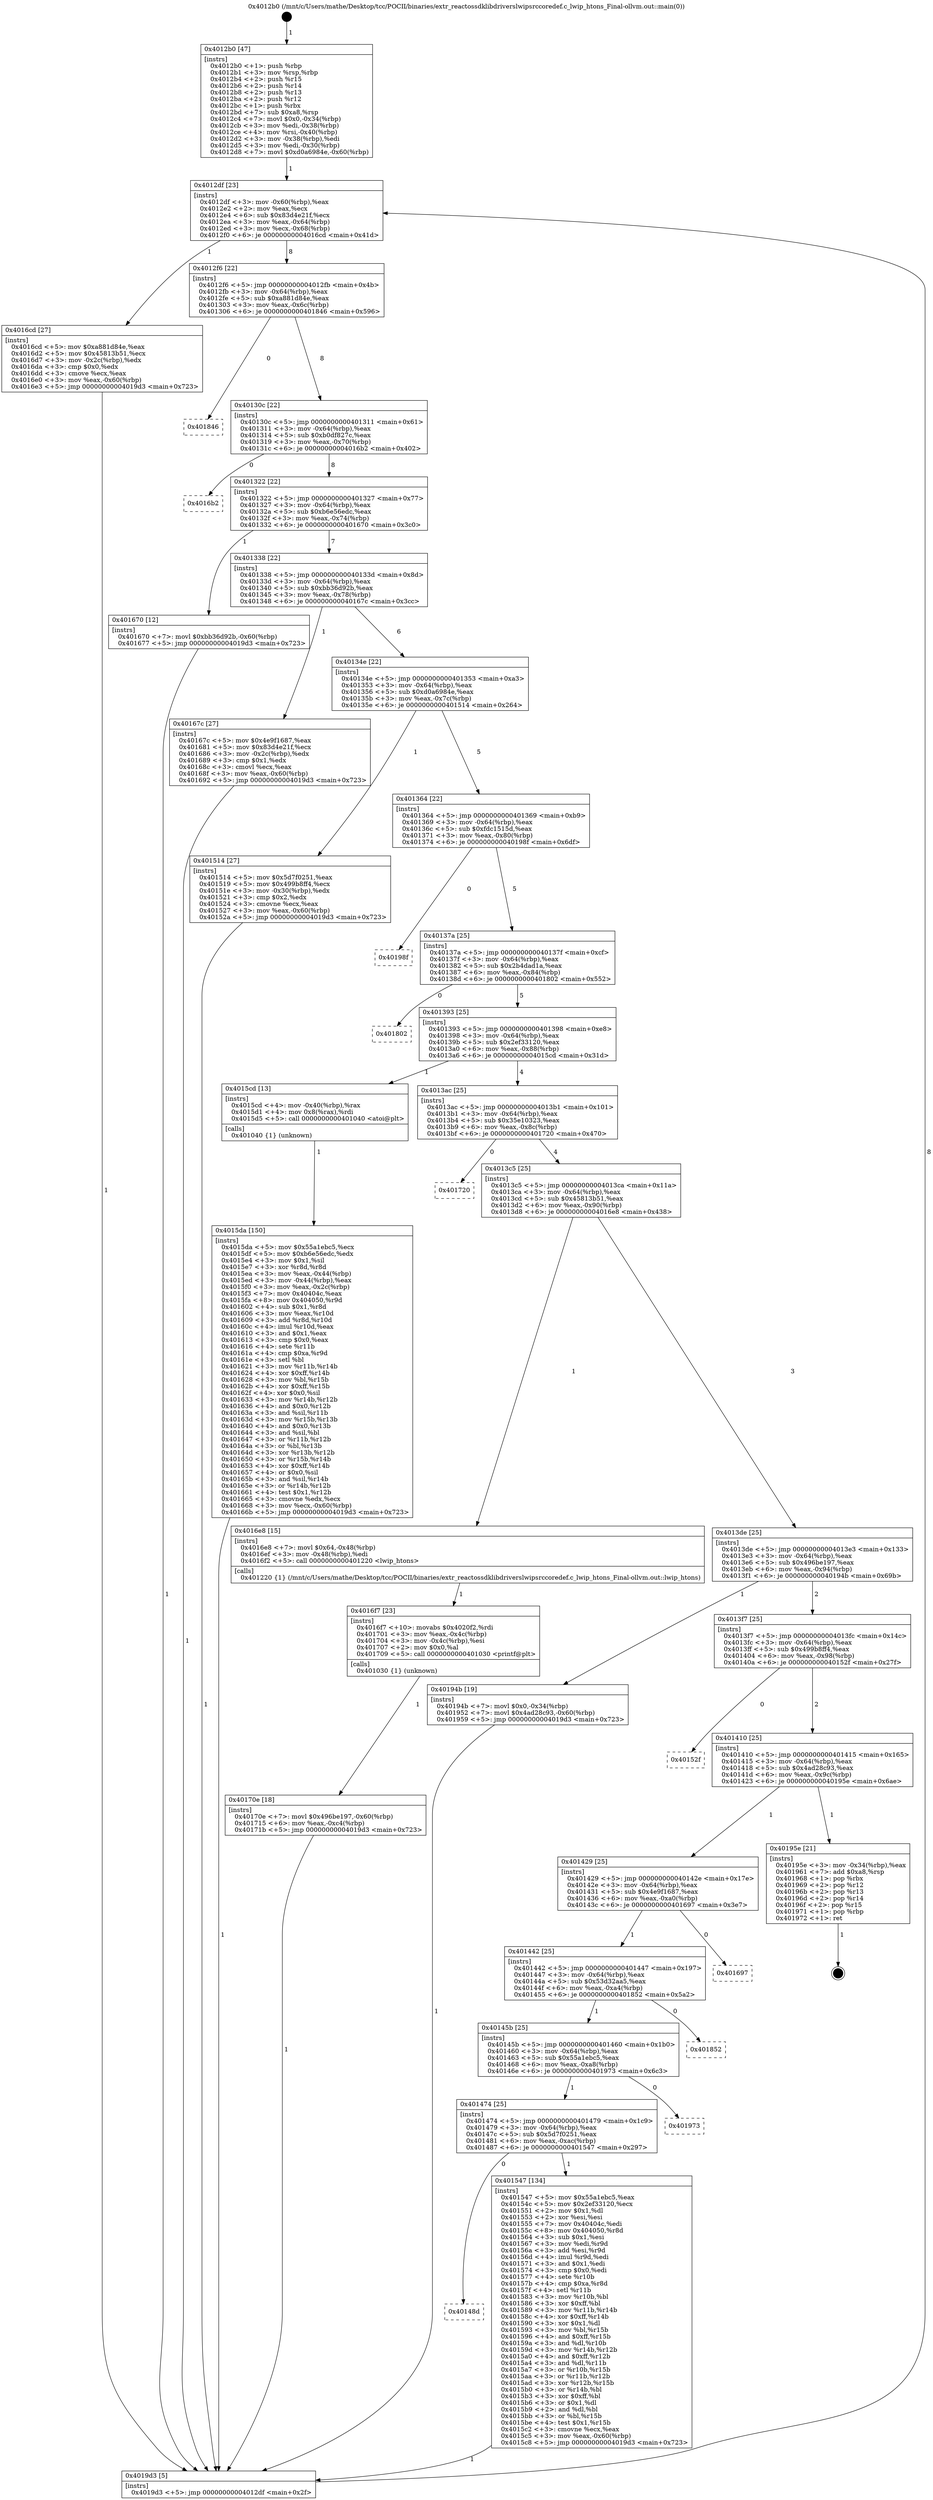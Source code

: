 digraph "0x4012b0" {
  label = "0x4012b0 (/mnt/c/Users/mathe/Desktop/tcc/POCII/binaries/extr_reactossdklibdriverslwipsrccoredef.c_lwip_htons_Final-ollvm.out::main(0))"
  labelloc = "t"
  node[shape=record]

  Entry [label="",width=0.3,height=0.3,shape=circle,fillcolor=black,style=filled]
  "0x4012df" [label="{
     0x4012df [23]\l
     | [instrs]\l
     &nbsp;&nbsp;0x4012df \<+3\>: mov -0x60(%rbp),%eax\l
     &nbsp;&nbsp;0x4012e2 \<+2\>: mov %eax,%ecx\l
     &nbsp;&nbsp;0x4012e4 \<+6\>: sub $0x83d4e21f,%ecx\l
     &nbsp;&nbsp;0x4012ea \<+3\>: mov %eax,-0x64(%rbp)\l
     &nbsp;&nbsp;0x4012ed \<+3\>: mov %ecx,-0x68(%rbp)\l
     &nbsp;&nbsp;0x4012f0 \<+6\>: je 00000000004016cd \<main+0x41d\>\l
  }"]
  "0x4016cd" [label="{
     0x4016cd [27]\l
     | [instrs]\l
     &nbsp;&nbsp;0x4016cd \<+5\>: mov $0xa881d84e,%eax\l
     &nbsp;&nbsp;0x4016d2 \<+5\>: mov $0x45813b51,%ecx\l
     &nbsp;&nbsp;0x4016d7 \<+3\>: mov -0x2c(%rbp),%edx\l
     &nbsp;&nbsp;0x4016da \<+3\>: cmp $0x0,%edx\l
     &nbsp;&nbsp;0x4016dd \<+3\>: cmove %ecx,%eax\l
     &nbsp;&nbsp;0x4016e0 \<+3\>: mov %eax,-0x60(%rbp)\l
     &nbsp;&nbsp;0x4016e3 \<+5\>: jmp 00000000004019d3 \<main+0x723\>\l
  }"]
  "0x4012f6" [label="{
     0x4012f6 [22]\l
     | [instrs]\l
     &nbsp;&nbsp;0x4012f6 \<+5\>: jmp 00000000004012fb \<main+0x4b\>\l
     &nbsp;&nbsp;0x4012fb \<+3\>: mov -0x64(%rbp),%eax\l
     &nbsp;&nbsp;0x4012fe \<+5\>: sub $0xa881d84e,%eax\l
     &nbsp;&nbsp;0x401303 \<+3\>: mov %eax,-0x6c(%rbp)\l
     &nbsp;&nbsp;0x401306 \<+6\>: je 0000000000401846 \<main+0x596\>\l
  }"]
  Exit [label="",width=0.3,height=0.3,shape=circle,fillcolor=black,style=filled,peripheries=2]
  "0x401846" [label="{
     0x401846\l
  }", style=dashed]
  "0x40130c" [label="{
     0x40130c [22]\l
     | [instrs]\l
     &nbsp;&nbsp;0x40130c \<+5\>: jmp 0000000000401311 \<main+0x61\>\l
     &nbsp;&nbsp;0x401311 \<+3\>: mov -0x64(%rbp),%eax\l
     &nbsp;&nbsp;0x401314 \<+5\>: sub $0xb0df827c,%eax\l
     &nbsp;&nbsp;0x401319 \<+3\>: mov %eax,-0x70(%rbp)\l
     &nbsp;&nbsp;0x40131c \<+6\>: je 00000000004016b2 \<main+0x402\>\l
  }"]
  "0x40170e" [label="{
     0x40170e [18]\l
     | [instrs]\l
     &nbsp;&nbsp;0x40170e \<+7\>: movl $0x496be197,-0x60(%rbp)\l
     &nbsp;&nbsp;0x401715 \<+6\>: mov %eax,-0xc4(%rbp)\l
     &nbsp;&nbsp;0x40171b \<+5\>: jmp 00000000004019d3 \<main+0x723\>\l
  }"]
  "0x4016b2" [label="{
     0x4016b2\l
  }", style=dashed]
  "0x401322" [label="{
     0x401322 [22]\l
     | [instrs]\l
     &nbsp;&nbsp;0x401322 \<+5\>: jmp 0000000000401327 \<main+0x77\>\l
     &nbsp;&nbsp;0x401327 \<+3\>: mov -0x64(%rbp),%eax\l
     &nbsp;&nbsp;0x40132a \<+5\>: sub $0xb6e56edc,%eax\l
     &nbsp;&nbsp;0x40132f \<+3\>: mov %eax,-0x74(%rbp)\l
     &nbsp;&nbsp;0x401332 \<+6\>: je 0000000000401670 \<main+0x3c0\>\l
  }"]
  "0x4016f7" [label="{
     0x4016f7 [23]\l
     | [instrs]\l
     &nbsp;&nbsp;0x4016f7 \<+10\>: movabs $0x4020f2,%rdi\l
     &nbsp;&nbsp;0x401701 \<+3\>: mov %eax,-0x4c(%rbp)\l
     &nbsp;&nbsp;0x401704 \<+3\>: mov -0x4c(%rbp),%esi\l
     &nbsp;&nbsp;0x401707 \<+2\>: mov $0x0,%al\l
     &nbsp;&nbsp;0x401709 \<+5\>: call 0000000000401030 \<printf@plt\>\l
     | [calls]\l
     &nbsp;&nbsp;0x401030 \{1\} (unknown)\l
  }"]
  "0x401670" [label="{
     0x401670 [12]\l
     | [instrs]\l
     &nbsp;&nbsp;0x401670 \<+7\>: movl $0xbb36d92b,-0x60(%rbp)\l
     &nbsp;&nbsp;0x401677 \<+5\>: jmp 00000000004019d3 \<main+0x723\>\l
  }"]
  "0x401338" [label="{
     0x401338 [22]\l
     | [instrs]\l
     &nbsp;&nbsp;0x401338 \<+5\>: jmp 000000000040133d \<main+0x8d\>\l
     &nbsp;&nbsp;0x40133d \<+3\>: mov -0x64(%rbp),%eax\l
     &nbsp;&nbsp;0x401340 \<+5\>: sub $0xbb36d92b,%eax\l
     &nbsp;&nbsp;0x401345 \<+3\>: mov %eax,-0x78(%rbp)\l
     &nbsp;&nbsp;0x401348 \<+6\>: je 000000000040167c \<main+0x3cc\>\l
  }"]
  "0x4015da" [label="{
     0x4015da [150]\l
     | [instrs]\l
     &nbsp;&nbsp;0x4015da \<+5\>: mov $0x55a1ebc5,%ecx\l
     &nbsp;&nbsp;0x4015df \<+5\>: mov $0xb6e56edc,%edx\l
     &nbsp;&nbsp;0x4015e4 \<+3\>: mov $0x1,%sil\l
     &nbsp;&nbsp;0x4015e7 \<+3\>: xor %r8d,%r8d\l
     &nbsp;&nbsp;0x4015ea \<+3\>: mov %eax,-0x44(%rbp)\l
     &nbsp;&nbsp;0x4015ed \<+3\>: mov -0x44(%rbp),%eax\l
     &nbsp;&nbsp;0x4015f0 \<+3\>: mov %eax,-0x2c(%rbp)\l
     &nbsp;&nbsp;0x4015f3 \<+7\>: mov 0x40404c,%eax\l
     &nbsp;&nbsp;0x4015fa \<+8\>: mov 0x404050,%r9d\l
     &nbsp;&nbsp;0x401602 \<+4\>: sub $0x1,%r8d\l
     &nbsp;&nbsp;0x401606 \<+3\>: mov %eax,%r10d\l
     &nbsp;&nbsp;0x401609 \<+3\>: add %r8d,%r10d\l
     &nbsp;&nbsp;0x40160c \<+4\>: imul %r10d,%eax\l
     &nbsp;&nbsp;0x401610 \<+3\>: and $0x1,%eax\l
     &nbsp;&nbsp;0x401613 \<+3\>: cmp $0x0,%eax\l
     &nbsp;&nbsp;0x401616 \<+4\>: sete %r11b\l
     &nbsp;&nbsp;0x40161a \<+4\>: cmp $0xa,%r9d\l
     &nbsp;&nbsp;0x40161e \<+3\>: setl %bl\l
     &nbsp;&nbsp;0x401621 \<+3\>: mov %r11b,%r14b\l
     &nbsp;&nbsp;0x401624 \<+4\>: xor $0xff,%r14b\l
     &nbsp;&nbsp;0x401628 \<+3\>: mov %bl,%r15b\l
     &nbsp;&nbsp;0x40162b \<+4\>: xor $0xff,%r15b\l
     &nbsp;&nbsp;0x40162f \<+4\>: xor $0x0,%sil\l
     &nbsp;&nbsp;0x401633 \<+3\>: mov %r14b,%r12b\l
     &nbsp;&nbsp;0x401636 \<+4\>: and $0x0,%r12b\l
     &nbsp;&nbsp;0x40163a \<+3\>: and %sil,%r11b\l
     &nbsp;&nbsp;0x40163d \<+3\>: mov %r15b,%r13b\l
     &nbsp;&nbsp;0x401640 \<+4\>: and $0x0,%r13b\l
     &nbsp;&nbsp;0x401644 \<+3\>: and %sil,%bl\l
     &nbsp;&nbsp;0x401647 \<+3\>: or %r11b,%r12b\l
     &nbsp;&nbsp;0x40164a \<+3\>: or %bl,%r13b\l
     &nbsp;&nbsp;0x40164d \<+3\>: xor %r13b,%r12b\l
     &nbsp;&nbsp;0x401650 \<+3\>: or %r15b,%r14b\l
     &nbsp;&nbsp;0x401653 \<+4\>: xor $0xff,%r14b\l
     &nbsp;&nbsp;0x401657 \<+4\>: or $0x0,%sil\l
     &nbsp;&nbsp;0x40165b \<+3\>: and %sil,%r14b\l
     &nbsp;&nbsp;0x40165e \<+3\>: or %r14b,%r12b\l
     &nbsp;&nbsp;0x401661 \<+4\>: test $0x1,%r12b\l
     &nbsp;&nbsp;0x401665 \<+3\>: cmovne %edx,%ecx\l
     &nbsp;&nbsp;0x401668 \<+3\>: mov %ecx,-0x60(%rbp)\l
     &nbsp;&nbsp;0x40166b \<+5\>: jmp 00000000004019d3 \<main+0x723\>\l
  }"]
  "0x40167c" [label="{
     0x40167c [27]\l
     | [instrs]\l
     &nbsp;&nbsp;0x40167c \<+5\>: mov $0x4e9f1687,%eax\l
     &nbsp;&nbsp;0x401681 \<+5\>: mov $0x83d4e21f,%ecx\l
     &nbsp;&nbsp;0x401686 \<+3\>: mov -0x2c(%rbp),%edx\l
     &nbsp;&nbsp;0x401689 \<+3\>: cmp $0x1,%edx\l
     &nbsp;&nbsp;0x40168c \<+3\>: cmovl %ecx,%eax\l
     &nbsp;&nbsp;0x40168f \<+3\>: mov %eax,-0x60(%rbp)\l
     &nbsp;&nbsp;0x401692 \<+5\>: jmp 00000000004019d3 \<main+0x723\>\l
  }"]
  "0x40134e" [label="{
     0x40134e [22]\l
     | [instrs]\l
     &nbsp;&nbsp;0x40134e \<+5\>: jmp 0000000000401353 \<main+0xa3\>\l
     &nbsp;&nbsp;0x401353 \<+3\>: mov -0x64(%rbp),%eax\l
     &nbsp;&nbsp;0x401356 \<+5\>: sub $0xd0a6984e,%eax\l
     &nbsp;&nbsp;0x40135b \<+3\>: mov %eax,-0x7c(%rbp)\l
     &nbsp;&nbsp;0x40135e \<+6\>: je 0000000000401514 \<main+0x264\>\l
  }"]
  "0x40148d" [label="{
     0x40148d\l
  }", style=dashed]
  "0x401514" [label="{
     0x401514 [27]\l
     | [instrs]\l
     &nbsp;&nbsp;0x401514 \<+5\>: mov $0x5d7f0251,%eax\l
     &nbsp;&nbsp;0x401519 \<+5\>: mov $0x499b8ff4,%ecx\l
     &nbsp;&nbsp;0x40151e \<+3\>: mov -0x30(%rbp),%edx\l
     &nbsp;&nbsp;0x401521 \<+3\>: cmp $0x2,%edx\l
     &nbsp;&nbsp;0x401524 \<+3\>: cmovne %ecx,%eax\l
     &nbsp;&nbsp;0x401527 \<+3\>: mov %eax,-0x60(%rbp)\l
     &nbsp;&nbsp;0x40152a \<+5\>: jmp 00000000004019d3 \<main+0x723\>\l
  }"]
  "0x401364" [label="{
     0x401364 [22]\l
     | [instrs]\l
     &nbsp;&nbsp;0x401364 \<+5\>: jmp 0000000000401369 \<main+0xb9\>\l
     &nbsp;&nbsp;0x401369 \<+3\>: mov -0x64(%rbp),%eax\l
     &nbsp;&nbsp;0x40136c \<+5\>: sub $0xfdc1515d,%eax\l
     &nbsp;&nbsp;0x401371 \<+3\>: mov %eax,-0x80(%rbp)\l
     &nbsp;&nbsp;0x401374 \<+6\>: je 000000000040198f \<main+0x6df\>\l
  }"]
  "0x4019d3" [label="{
     0x4019d3 [5]\l
     | [instrs]\l
     &nbsp;&nbsp;0x4019d3 \<+5\>: jmp 00000000004012df \<main+0x2f\>\l
  }"]
  "0x4012b0" [label="{
     0x4012b0 [47]\l
     | [instrs]\l
     &nbsp;&nbsp;0x4012b0 \<+1\>: push %rbp\l
     &nbsp;&nbsp;0x4012b1 \<+3\>: mov %rsp,%rbp\l
     &nbsp;&nbsp;0x4012b4 \<+2\>: push %r15\l
     &nbsp;&nbsp;0x4012b6 \<+2\>: push %r14\l
     &nbsp;&nbsp;0x4012b8 \<+2\>: push %r13\l
     &nbsp;&nbsp;0x4012ba \<+2\>: push %r12\l
     &nbsp;&nbsp;0x4012bc \<+1\>: push %rbx\l
     &nbsp;&nbsp;0x4012bd \<+7\>: sub $0xa8,%rsp\l
     &nbsp;&nbsp;0x4012c4 \<+7\>: movl $0x0,-0x34(%rbp)\l
     &nbsp;&nbsp;0x4012cb \<+3\>: mov %edi,-0x38(%rbp)\l
     &nbsp;&nbsp;0x4012ce \<+4\>: mov %rsi,-0x40(%rbp)\l
     &nbsp;&nbsp;0x4012d2 \<+3\>: mov -0x38(%rbp),%edi\l
     &nbsp;&nbsp;0x4012d5 \<+3\>: mov %edi,-0x30(%rbp)\l
     &nbsp;&nbsp;0x4012d8 \<+7\>: movl $0xd0a6984e,-0x60(%rbp)\l
  }"]
  "0x401547" [label="{
     0x401547 [134]\l
     | [instrs]\l
     &nbsp;&nbsp;0x401547 \<+5\>: mov $0x55a1ebc5,%eax\l
     &nbsp;&nbsp;0x40154c \<+5\>: mov $0x2ef33120,%ecx\l
     &nbsp;&nbsp;0x401551 \<+2\>: mov $0x1,%dl\l
     &nbsp;&nbsp;0x401553 \<+2\>: xor %esi,%esi\l
     &nbsp;&nbsp;0x401555 \<+7\>: mov 0x40404c,%edi\l
     &nbsp;&nbsp;0x40155c \<+8\>: mov 0x404050,%r8d\l
     &nbsp;&nbsp;0x401564 \<+3\>: sub $0x1,%esi\l
     &nbsp;&nbsp;0x401567 \<+3\>: mov %edi,%r9d\l
     &nbsp;&nbsp;0x40156a \<+3\>: add %esi,%r9d\l
     &nbsp;&nbsp;0x40156d \<+4\>: imul %r9d,%edi\l
     &nbsp;&nbsp;0x401571 \<+3\>: and $0x1,%edi\l
     &nbsp;&nbsp;0x401574 \<+3\>: cmp $0x0,%edi\l
     &nbsp;&nbsp;0x401577 \<+4\>: sete %r10b\l
     &nbsp;&nbsp;0x40157b \<+4\>: cmp $0xa,%r8d\l
     &nbsp;&nbsp;0x40157f \<+4\>: setl %r11b\l
     &nbsp;&nbsp;0x401583 \<+3\>: mov %r10b,%bl\l
     &nbsp;&nbsp;0x401586 \<+3\>: xor $0xff,%bl\l
     &nbsp;&nbsp;0x401589 \<+3\>: mov %r11b,%r14b\l
     &nbsp;&nbsp;0x40158c \<+4\>: xor $0xff,%r14b\l
     &nbsp;&nbsp;0x401590 \<+3\>: xor $0x1,%dl\l
     &nbsp;&nbsp;0x401593 \<+3\>: mov %bl,%r15b\l
     &nbsp;&nbsp;0x401596 \<+4\>: and $0xff,%r15b\l
     &nbsp;&nbsp;0x40159a \<+3\>: and %dl,%r10b\l
     &nbsp;&nbsp;0x40159d \<+3\>: mov %r14b,%r12b\l
     &nbsp;&nbsp;0x4015a0 \<+4\>: and $0xff,%r12b\l
     &nbsp;&nbsp;0x4015a4 \<+3\>: and %dl,%r11b\l
     &nbsp;&nbsp;0x4015a7 \<+3\>: or %r10b,%r15b\l
     &nbsp;&nbsp;0x4015aa \<+3\>: or %r11b,%r12b\l
     &nbsp;&nbsp;0x4015ad \<+3\>: xor %r12b,%r15b\l
     &nbsp;&nbsp;0x4015b0 \<+3\>: or %r14b,%bl\l
     &nbsp;&nbsp;0x4015b3 \<+3\>: xor $0xff,%bl\l
     &nbsp;&nbsp;0x4015b6 \<+3\>: or $0x1,%dl\l
     &nbsp;&nbsp;0x4015b9 \<+2\>: and %dl,%bl\l
     &nbsp;&nbsp;0x4015bb \<+3\>: or %bl,%r15b\l
     &nbsp;&nbsp;0x4015be \<+4\>: test $0x1,%r15b\l
     &nbsp;&nbsp;0x4015c2 \<+3\>: cmovne %ecx,%eax\l
     &nbsp;&nbsp;0x4015c5 \<+3\>: mov %eax,-0x60(%rbp)\l
     &nbsp;&nbsp;0x4015c8 \<+5\>: jmp 00000000004019d3 \<main+0x723\>\l
  }"]
  "0x40198f" [label="{
     0x40198f\l
  }", style=dashed]
  "0x40137a" [label="{
     0x40137a [25]\l
     | [instrs]\l
     &nbsp;&nbsp;0x40137a \<+5\>: jmp 000000000040137f \<main+0xcf\>\l
     &nbsp;&nbsp;0x40137f \<+3\>: mov -0x64(%rbp),%eax\l
     &nbsp;&nbsp;0x401382 \<+5\>: sub $0x2b4dad1a,%eax\l
     &nbsp;&nbsp;0x401387 \<+6\>: mov %eax,-0x84(%rbp)\l
     &nbsp;&nbsp;0x40138d \<+6\>: je 0000000000401802 \<main+0x552\>\l
  }"]
  "0x401474" [label="{
     0x401474 [25]\l
     | [instrs]\l
     &nbsp;&nbsp;0x401474 \<+5\>: jmp 0000000000401479 \<main+0x1c9\>\l
     &nbsp;&nbsp;0x401479 \<+3\>: mov -0x64(%rbp),%eax\l
     &nbsp;&nbsp;0x40147c \<+5\>: sub $0x5d7f0251,%eax\l
     &nbsp;&nbsp;0x401481 \<+6\>: mov %eax,-0xac(%rbp)\l
     &nbsp;&nbsp;0x401487 \<+6\>: je 0000000000401547 \<main+0x297\>\l
  }"]
  "0x401802" [label="{
     0x401802\l
  }", style=dashed]
  "0x401393" [label="{
     0x401393 [25]\l
     | [instrs]\l
     &nbsp;&nbsp;0x401393 \<+5\>: jmp 0000000000401398 \<main+0xe8\>\l
     &nbsp;&nbsp;0x401398 \<+3\>: mov -0x64(%rbp),%eax\l
     &nbsp;&nbsp;0x40139b \<+5\>: sub $0x2ef33120,%eax\l
     &nbsp;&nbsp;0x4013a0 \<+6\>: mov %eax,-0x88(%rbp)\l
     &nbsp;&nbsp;0x4013a6 \<+6\>: je 00000000004015cd \<main+0x31d\>\l
  }"]
  "0x401973" [label="{
     0x401973\l
  }", style=dashed]
  "0x4015cd" [label="{
     0x4015cd [13]\l
     | [instrs]\l
     &nbsp;&nbsp;0x4015cd \<+4\>: mov -0x40(%rbp),%rax\l
     &nbsp;&nbsp;0x4015d1 \<+4\>: mov 0x8(%rax),%rdi\l
     &nbsp;&nbsp;0x4015d5 \<+5\>: call 0000000000401040 \<atoi@plt\>\l
     | [calls]\l
     &nbsp;&nbsp;0x401040 \{1\} (unknown)\l
  }"]
  "0x4013ac" [label="{
     0x4013ac [25]\l
     | [instrs]\l
     &nbsp;&nbsp;0x4013ac \<+5\>: jmp 00000000004013b1 \<main+0x101\>\l
     &nbsp;&nbsp;0x4013b1 \<+3\>: mov -0x64(%rbp),%eax\l
     &nbsp;&nbsp;0x4013b4 \<+5\>: sub $0x35e10323,%eax\l
     &nbsp;&nbsp;0x4013b9 \<+6\>: mov %eax,-0x8c(%rbp)\l
     &nbsp;&nbsp;0x4013bf \<+6\>: je 0000000000401720 \<main+0x470\>\l
  }"]
  "0x40145b" [label="{
     0x40145b [25]\l
     | [instrs]\l
     &nbsp;&nbsp;0x40145b \<+5\>: jmp 0000000000401460 \<main+0x1b0\>\l
     &nbsp;&nbsp;0x401460 \<+3\>: mov -0x64(%rbp),%eax\l
     &nbsp;&nbsp;0x401463 \<+5\>: sub $0x55a1ebc5,%eax\l
     &nbsp;&nbsp;0x401468 \<+6\>: mov %eax,-0xa8(%rbp)\l
     &nbsp;&nbsp;0x40146e \<+6\>: je 0000000000401973 \<main+0x6c3\>\l
  }"]
  "0x401720" [label="{
     0x401720\l
  }", style=dashed]
  "0x4013c5" [label="{
     0x4013c5 [25]\l
     | [instrs]\l
     &nbsp;&nbsp;0x4013c5 \<+5\>: jmp 00000000004013ca \<main+0x11a\>\l
     &nbsp;&nbsp;0x4013ca \<+3\>: mov -0x64(%rbp),%eax\l
     &nbsp;&nbsp;0x4013cd \<+5\>: sub $0x45813b51,%eax\l
     &nbsp;&nbsp;0x4013d2 \<+6\>: mov %eax,-0x90(%rbp)\l
     &nbsp;&nbsp;0x4013d8 \<+6\>: je 00000000004016e8 \<main+0x438\>\l
  }"]
  "0x401852" [label="{
     0x401852\l
  }", style=dashed]
  "0x4016e8" [label="{
     0x4016e8 [15]\l
     | [instrs]\l
     &nbsp;&nbsp;0x4016e8 \<+7\>: movl $0x64,-0x48(%rbp)\l
     &nbsp;&nbsp;0x4016ef \<+3\>: mov -0x48(%rbp),%edi\l
     &nbsp;&nbsp;0x4016f2 \<+5\>: call 0000000000401220 \<lwip_htons\>\l
     | [calls]\l
     &nbsp;&nbsp;0x401220 \{1\} (/mnt/c/Users/mathe/Desktop/tcc/POCII/binaries/extr_reactossdklibdriverslwipsrccoredef.c_lwip_htons_Final-ollvm.out::lwip_htons)\l
  }"]
  "0x4013de" [label="{
     0x4013de [25]\l
     | [instrs]\l
     &nbsp;&nbsp;0x4013de \<+5\>: jmp 00000000004013e3 \<main+0x133\>\l
     &nbsp;&nbsp;0x4013e3 \<+3\>: mov -0x64(%rbp),%eax\l
     &nbsp;&nbsp;0x4013e6 \<+5\>: sub $0x496be197,%eax\l
     &nbsp;&nbsp;0x4013eb \<+6\>: mov %eax,-0x94(%rbp)\l
     &nbsp;&nbsp;0x4013f1 \<+6\>: je 000000000040194b \<main+0x69b\>\l
  }"]
  "0x401442" [label="{
     0x401442 [25]\l
     | [instrs]\l
     &nbsp;&nbsp;0x401442 \<+5\>: jmp 0000000000401447 \<main+0x197\>\l
     &nbsp;&nbsp;0x401447 \<+3\>: mov -0x64(%rbp),%eax\l
     &nbsp;&nbsp;0x40144a \<+5\>: sub $0x53d32aa5,%eax\l
     &nbsp;&nbsp;0x40144f \<+6\>: mov %eax,-0xa4(%rbp)\l
     &nbsp;&nbsp;0x401455 \<+6\>: je 0000000000401852 \<main+0x5a2\>\l
  }"]
  "0x40194b" [label="{
     0x40194b [19]\l
     | [instrs]\l
     &nbsp;&nbsp;0x40194b \<+7\>: movl $0x0,-0x34(%rbp)\l
     &nbsp;&nbsp;0x401952 \<+7\>: movl $0x4ad28c93,-0x60(%rbp)\l
     &nbsp;&nbsp;0x401959 \<+5\>: jmp 00000000004019d3 \<main+0x723\>\l
  }"]
  "0x4013f7" [label="{
     0x4013f7 [25]\l
     | [instrs]\l
     &nbsp;&nbsp;0x4013f7 \<+5\>: jmp 00000000004013fc \<main+0x14c\>\l
     &nbsp;&nbsp;0x4013fc \<+3\>: mov -0x64(%rbp),%eax\l
     &nbsp;&nbsp;0x4013ff \<+5\>: sub $0x499b8ff4,%eax\l
     &nbsp;&nbsp;0x401404 \<+6\>: mov %eax,-0x98(%rbp)\l
     &nbsp;&nbsp;0x40140a \<+6\>: je 000000000040152f \<main+0x27f\>\l
  }"]
  "0x401697" [label="{
     0x401697\l
  }", style=dashed]
  "0x40152f" [label="{
     0x40152f\l
  }", style=dashed]
  "0x401410" [label="{
     0x401410 [25]\l
     | [instrs]\l
     &nbsp;&nbsp;0x401410 \<+5\>: jmp 0000000000401415 \<main+0x165\>\l
     &nbsp;&nbsp;0x401415 \<+3\>: mov -0x64(%rbp),%eax\l
     &nbsp;&nbsp;0x401418 \<+5\>: sub $0x4ad28c93,%eax\l
     &nbsp;&nbsp;0x40141d \<+6\>: mov %eax,-0x9c(%rbp)\l
     &nbsp;&nbsp;0x401423 \<+6\>: je 000000000040195e \<main+0x6ae\>\l
  }"]
  "0x401429" [label="{
     0x401429 [25]\l
     | [instrs]\l
     &nbsp;&nbsp;0x401429 \<+5\>: jmp 000000000040142e \<main+0x17e\>\l
     &nbsp;&nbsp;0x40142e \<+3\>: mov -0x64(%rbp),%eax\l
     &nbsp;&nbsp;0x401431 \<+5\>: sub $0x4e9f1687,%eax\l
     &nbsp;&nbsp;0x401436 \<+6\>: mov %eax,-0xa0(%rbp)\l
     &nbsp;&nbsp;0x40143c \<+6\>: je 0000000000401697 \<main+0x3e7\>\l
  }"]
  "0x40195e" [label="{
     0x40195e [21]\l
     | [instrs]\l
     &nbsp;&nbsp;0x40195e \<+3\>: mov -0x34(%rbp),%eax\l
     &nbsp;&nbsp;0x401961 \<+7\>: add $0xa8,%rsp\l
     &nbsp;&nbsp;0x401968 \<+1\>: pop %rbx\l
     &nbsp;&nbsp;0x401969 \<+2\>: pop %r12\l
     &nbsp;&nbsp;0x40196b \<+2\>: pop %r13\l
     &nbsp;&nbsp;0x40196d \<+2\>: pop %r14\l
     &nbsp;&nbsp;0x40196f \<+2\>: pop %r15\l
     &nbsp;&nbsp;0x401971 \<+1\>: pop %rbp\l
     &nbsp;&nbsp;0x401972 \<+1\>: ret\l
  }"]
  Entry -> "0x4012b0" [label=" 1"]
  "0x4012df" -> "0x4016cd" [label=" 1"]
  "0x4012df" -> "0x4012f6" [label=" 8"]
  "0x40195e" -> Exit [label=" 1"]
  "0x4012f6" -> "0x401846" [label=" 0"]
  "0x4012f6" -> "0x40130c" [label=" 8"]
  "0x40194b" -> "0x4019d3" [label=" 1"]
  "0x40130c" -> "0x4016b2" [label=" 0"]
  "0x40130c" -> "0x401322" [label=" 8"]
  "0x40170e" -> "0x4019d3" [label=" 1"]
  "0x401322" -> "0x401670" [label=" 1"]
  "0x401322" -> "0x401338" [label=" 7"]
  "0x4016f7" -> "0x40170e" [label=" 1"]
  "0x401338" -> "0x40167c" [label=" 1"]
  "0x401338" -> "0x40134e" [label=" 6"]
  "0x4016e8" -> "0x4016f7" [label=" 1"]
  "0x40134e" -> "0x401514" [label=" 1"]
  "0x40134e" -> "0x401364" [label=" 5"]
  "0x401514" -> "0x4019d3" [label=" 1"]
  "0x4012b0" -> "0x4012df" [label=" 1"]
  "0x4019d3" -> "0x4012df" [label=" 8"]
  "0x4016cd" -> "0x4019d3" [label=" 1"]
  "0x401364" -> "0x40198f" [label=" 0"]
  "0x401364" -> "0x40137a" [label=" 5"]
  "0x40167c" -> "0x4019d3" [label=" 1"]
  "0x40137a" -> "0x401802" [label=" 0"]
  "0x40137a" -> "0x401393" [label=" 5"]
  "0x4015da" -> "0x4019d3" [label=" 1"]
  "0x401393" -> "0x4015cd" [label=" 1"]
  "0x401393" -> "0x4013ac" [label=" 4"]
  "0x4015cd" -> "0x4015da" [label=" 1"]
  "0x4013ac" -> "0x401720" [label=" 0"]
  "0x4013ac" -> "0x4013c5" [label=" 4"]
  "0x401474" -> "0x40148d" [label=" 0"]
  "0x4013c5" -> "0x4016e8" [label=" 1"]
  "0x4013c5" -> "0x4013de" [label=" 3"]
  "0x401474" -> "0x401547" [label=" 1"]
  "0x4013de" -> "0x40194b" [label=" 1"]
  "0x4013de" -> "0x4013f7" [label=" 2"]
  "0x40145b" -> "0x401474" [label=" 1"]
  "0x4013f7" -> "0x40152f" [label=" 0"]
  "0x4013f7" -> "0x401410" [label=" 2"]
  "0x40145b" -> "0x401973" [label=" 0"]
  "0x401410" -> "0x40195e" [label=" 1"]
  "0x401410" -> "0x401429" [label=" 1"]
  "0x401547" -> "0x4019d3" [label=" 1"]
  "0x401429" -> "0x401697" [label=" 0"]
  "0x401429" -> "0x401442" [label=" 1"]
  "0x401670" -> "0x4019d3" [label=" 1"]
  "0x401442" -> "0x401852" [label=" 0"]
  "0x401442" -> "0x40145b" [label=" 1"]
}
